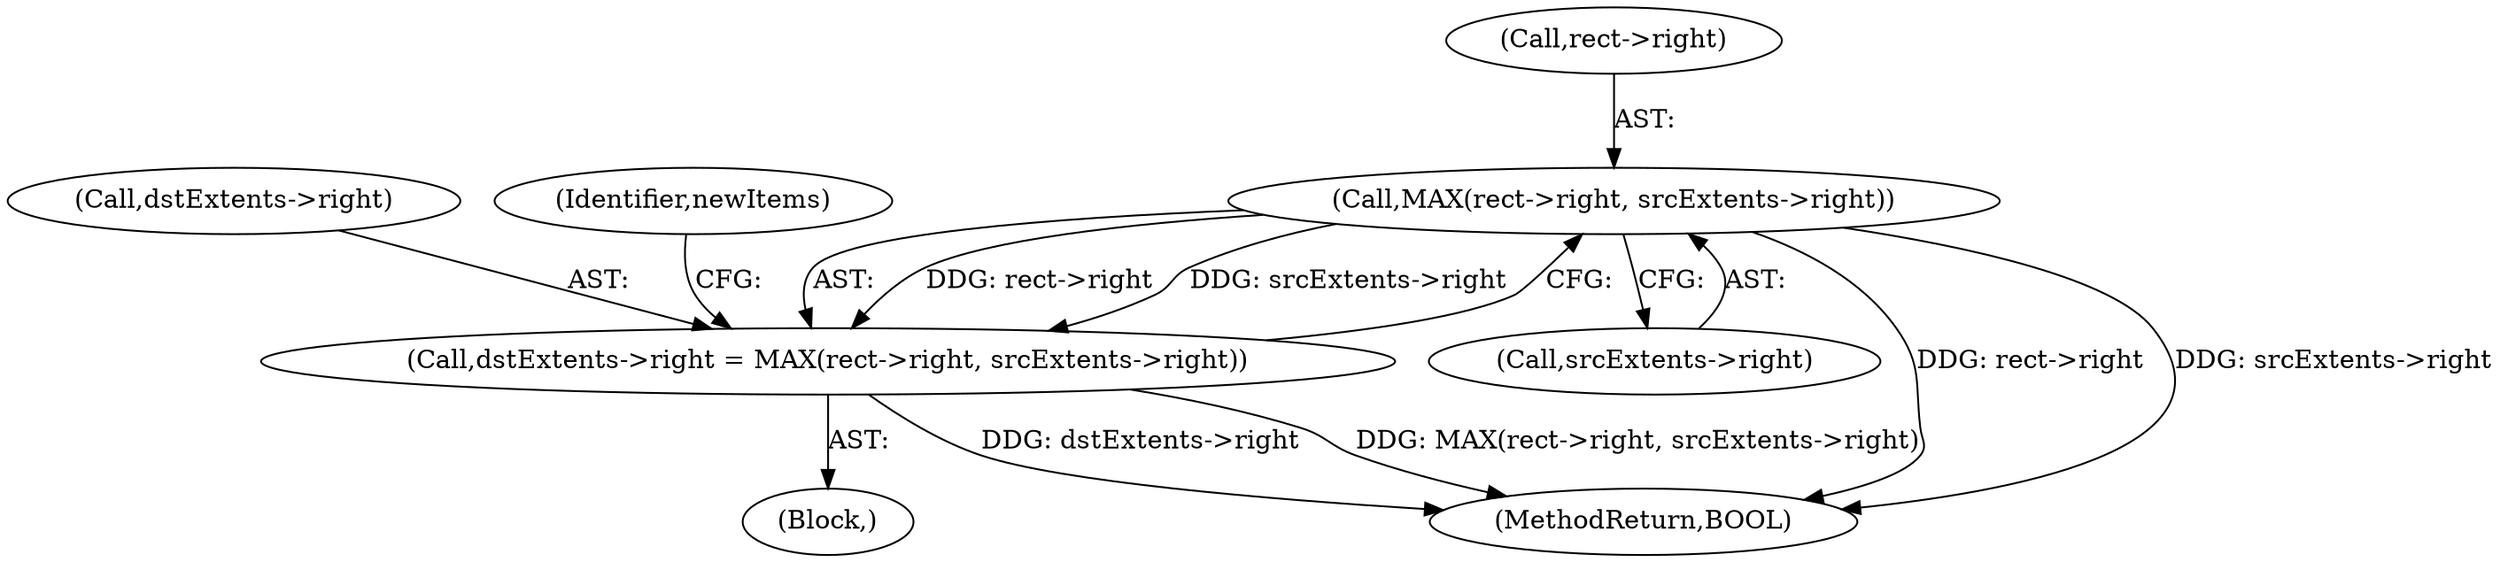 digraph "0_FreeRDP_fc80ab45621bd966f70594c0b7393ec005a94007_2@pointer" {
"1000606" [label="(Call,MAX(rect->right, srcExtents->right))"];
"1000602" [label="(Call,dstExtents->right = MAX(rect->right, srcExtents->right))"];
"1000602" [label="(Call,dstExtents->right = MAX(rect->right, srcExtents->right))"];
"1000603" [label="(Call,dstExtents->right)"];
"1000610" [label="(Call,srcExtents->right)"];
"1000615" [label="(Identifier,newItems)"];
"1000607" [label="(Call,rect->right)"];
"1000606" [label="(Call,MAX(rect->right, srcExtents->right))"];
"1000114" [label="(Block,)"];
"1000653" [label="(MethodReturn,BOOL)"];
"1000606" -> "1000602"  [label="AST: "];
"1000606" -> "1000610"  [label="CFG: "];
"1000607" -> "1000606"  [label="AST: "];
"1000610" -> "1000606"  [label="AST: "];
"1000602" -> "1000606"  [label="CFG: "];
"1000606" -> "1000653"  [label="DDG: rect->right"];
"1000606" -> "1000653"  [label="DDG: srcExtents->right"];
"1000606" -> "1000602"  [label="DDG: rect->right"];
"1000606" -> "1000602"  [label="DDG: srcExtents->right"];
"1000602" -> "1000114"  [label="AST: "];
"1000603" -> "1000602"  [label="AST: "];
"1000615" -> "1000602"  [label="CFG: "];
"1000602" -> "1000653"  [label="DDG: dstExtents->right"];
"1000602" -> "1000653"  [label="DDG: MAX(rect->right, srcExtents->right)"];
}
